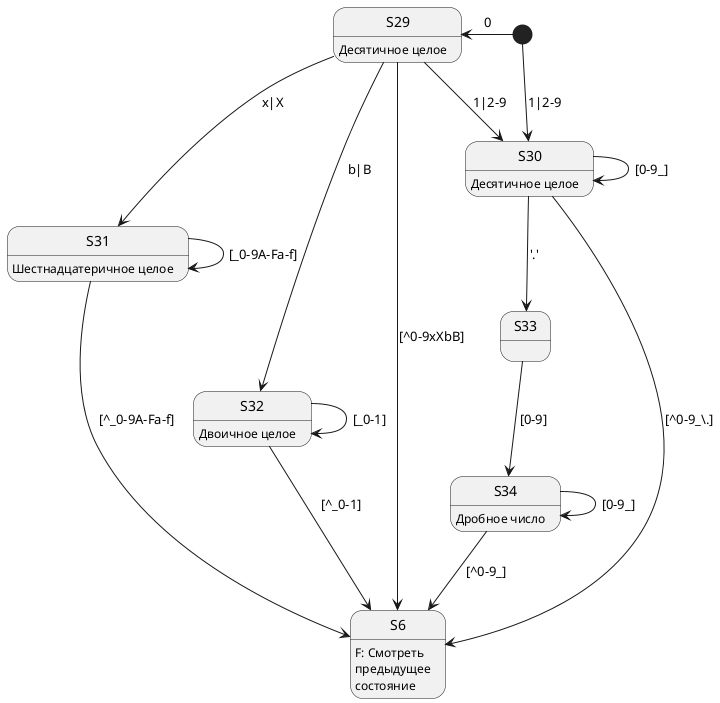 @startuml "sd4"

[*] -left-> S29 : 0
S29 --> S30 : 1|2-9
S29 --> S31 : x|X
S29 --> S32 : b|B
S29 --> S6 : [^0-9xXbB]
S29 : Десятичное целое

[*] --> S30 : 1|2-9
S30 --> S30 : [0-9_]
S30 --> S33 : '.'
S30 --> S6 : [^0-9_\.]
S6 : F: Смотреть\nпредыдущее\nсостояние
S30 : Десятичное целое

S31 --> S31 : [_0-9A-Fa-f]
S31 : Шестнадцатеричное целое
S31 --> S6 : [^_0-9A-Fa-f]

S32 --> S32 : [_0-1]
S32 : Двоичное целое
S32 --> S6 : [^_0-1]

S33 --> S34 : [0-9]
S34 --> S34 : [0-9_]
S34 --> S6 : [^0-9_]
S34 : Дробное число

@enduml